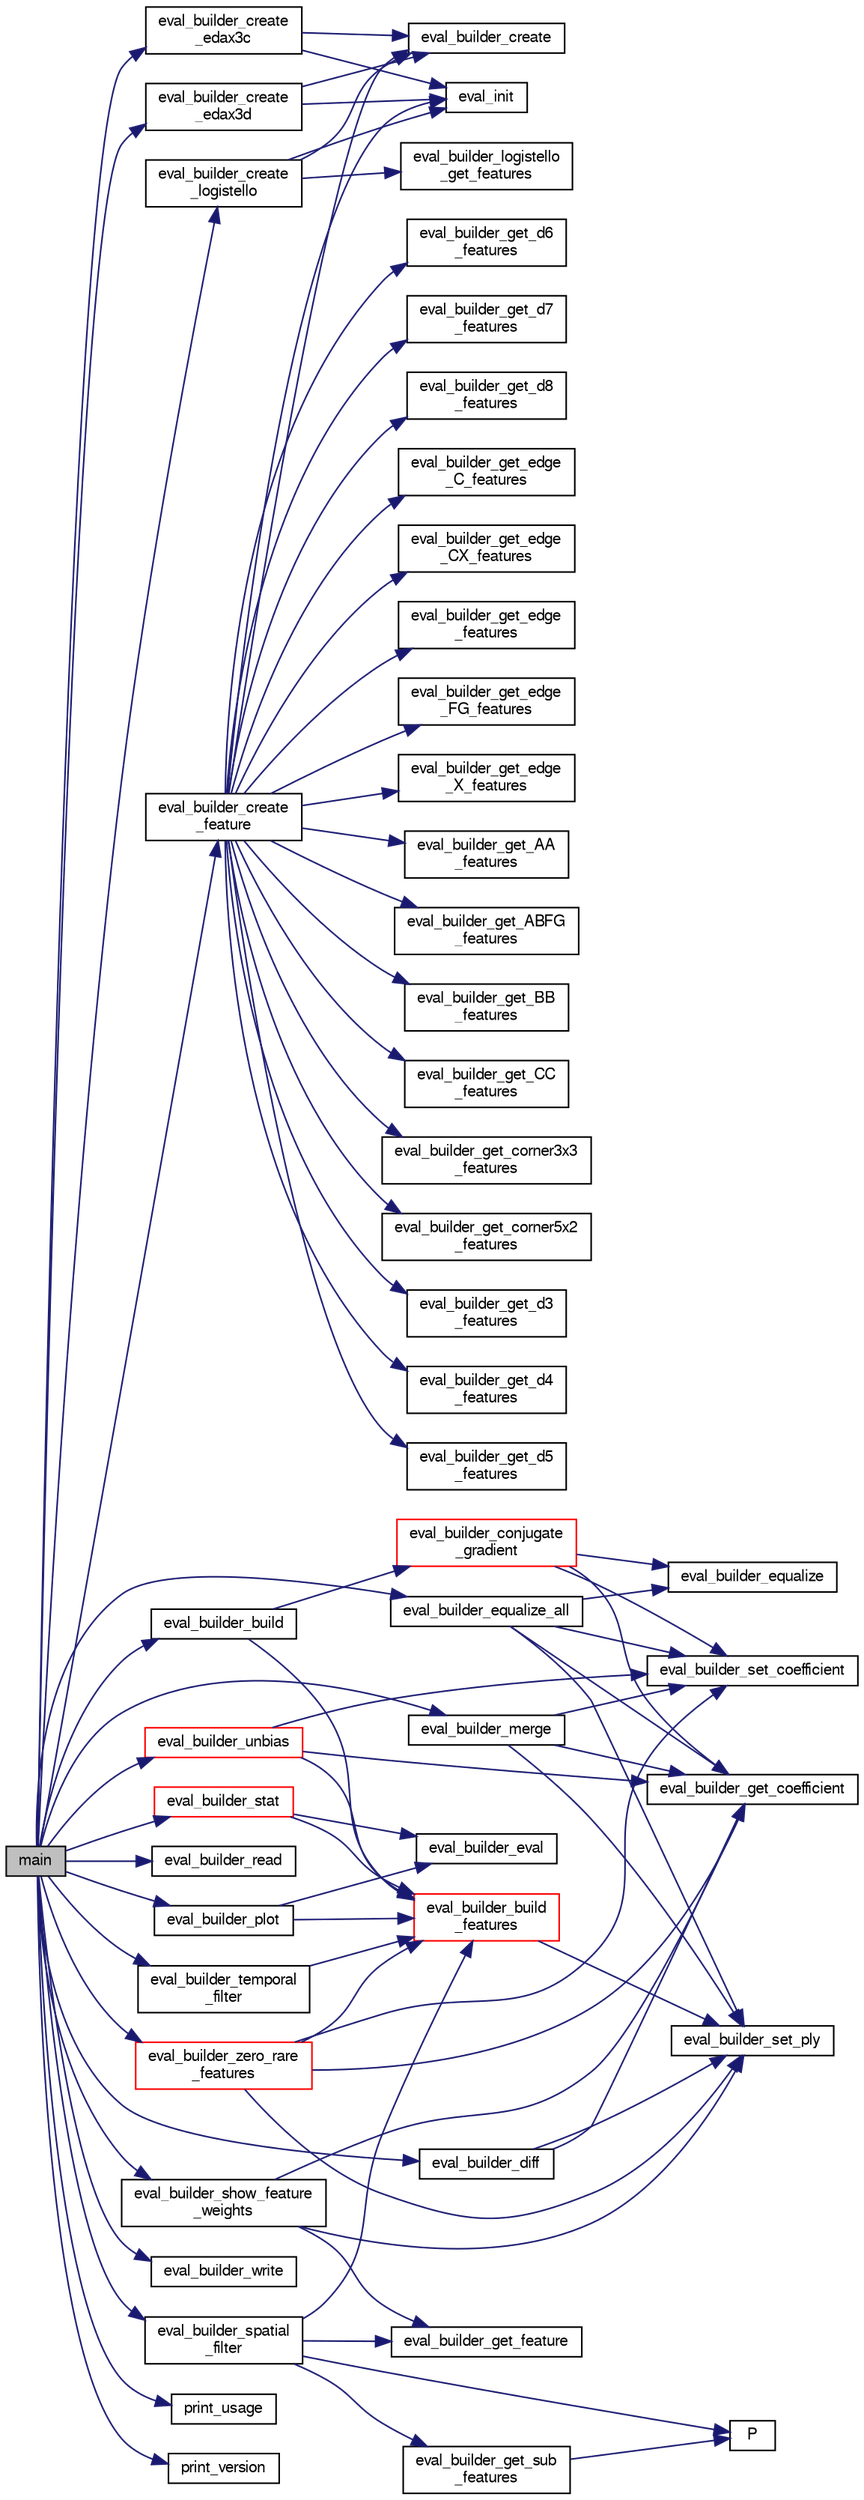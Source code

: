 digraph "main"
{
 // LATEX_PDF_SIZE
  bgcolor="transparent";
  edge [fontname="FreeSans",fontsize="10",labelfontname="FreeSans",labelfontsize="10"];
  node [fontname="FreeSans",fontsize="10",shape=record];
  rankdir="LR";
  Node1 [label="main",height=0.2,width=0.4,color="black", fillcolor="grey75", style="filled", fontcolor="black",tooltip=" "];
  Node1 -> Node2 [color="midnightblue",fontsize="10",style="solid",fontname="FreeSans"];
  Node2 [label="eval_builder_build",height=0.2,width=0.4,color="black",URL="$eval__builder_8c.html#a40ea914a5bd5aad6f7525b22935927a2",tooltip=" "];
  Node2 -> Node3 [color="midnightblue",fontsize="10",style="solid",fontname="FreeSans"];
  Node3 [label="eval_builder_build\l_features",height=0.2,width=0.4,color="red",URL="$eval__builder_8c.html#a79387d3fa0bede6d227365162dd08ef4",tooltip=" "];
  Node3 -> Node8 [color="midnightblue",fontsize="10",style="solid",fontname="FreeSans"];
  Node8 [label="eval_builder_set_ply",height=0.2,width=0.4,color="black",URL="$eval__builder_8c.html#a7488a6c95a500ee40afdb5ebd66ba1ea",tooltip=" "];
  Node2 -> Node23 [color="midnightblue",fontsize="10",style="solid",fontname="FreeSans"];
  Node23 [label="eval_builder_conjugate\l_gradient",height=0.2,width=0.4,color="red",URL="$eval__builder_8c.html#af06bd81f8a882e1be6f6a93fb7ac04ba",tooltip=" "];
  Node23 -> Node24 [color="midnightblue",fontsize="10",style="solid",fontname="FreeSans"];
  Node24 [label="eval_builder_equalize",height=0.2,width=0.4,color="black",URL="$eval__builder_8c.html#a469b7d4256bde7454c5d8a8298e44cc4",tooltip=" "];
  Node23 -> Node27 [color="midnightblue",fontsize="10",style="solid",fontname="FreeSans"];
  Node27 [label="eval_builder_get_coefficient",height=0.2,width=0.4,color="black",URL="$eval__builder_8c.html#a52bdf837f4b1e2512b1917f06d5f6eb5",tooltip=" "];
  Node23 -> Node34 [color="midnightblue",fontsize="10",style="solid",fontname="FreeSans"];
  Node34 [label="eval_builder_set_coefficient",height=0.2,width=0.4,color="black",URL="$eval__builder_8c.html#a18af44af3f70a3c06aa0ba7aacdac8a6",tooltip=" "];
  Node1 -> Node36 [color="midnightblue",fontsize="10",style="solid",fontname="FreeSans"];
  Node36 [label="eval_builder_create\l_edax3c",height=0.2,width=0.4,color="black",URL="$eval__builder_8c.html#aa92c0b901e586f4188cfcf3425333411",tooltip=" "];
  Node36 -> Node37 [color="midnightblue",fontsize="10",style="solid",fontname="FreeSans"];
  Node37 [label="eval_builder_create",height=0.2,width=0.4,color="black",URL="$eval__builder_8c.html#a1bb33c74aa0f5012c29dd905a9d54cd7",tooltip=" "];
  Node36 -> Node38 [color="midnightblue",fontsize="10",style="solid",fontname="FreeSans"];
  Node38 [label="eval_init",height=0.2,width=0.4,color="black",URL="$eval_8c.html#a8eef3217a4129901069390c85e6ff12a",tooltip="Initialize a new evaluation function."];
  Node1 -> Node39 [color="midnightblue",fontsize="10",style="solid",fontname="FreeSans"];
  Node39 [label="eval_builder_create\l_edax3d",height=0.2,width=0.4,color="black",URL="$eval__builder_8c.html#a3c44ac3aa20eed1141fecd10ca11f973",tooltip=" "];
  Node39 -> Node37 [color="midnightblue",fontsize="10",style="solid",fontname="FreeSans"];
  Node39 -> Node38 [color="midnightblue",fontsize="10",style="solid",fontname="FreeSans"];
  Node1 -> Node40 [color="midnightblue",fontsize="10",style="solid",fontname="FreeSans"];
  Node40 [label="eval_builder_create\l_feature",height=0.2,width=0.4,color="black",URL="$eval__builder_8c.html#aa1f10eccc5293c8b5e57d6d93c9066c5",tooltip=" "];
  Node40 -> Node37 [color="midnightblue",fontsize="10",style="solid",fontname="FreeSans"];
  Node40 -> Node41 [color="midnightblue",fontsize="10",style="solid",fontname="FreeSans"];
  Node41 [label="eval_builder_get_AA\l_features",height=0.2,width=0.4,color="black",URL="$eval__builder_8c.html#a27b474bae32575ac861133f8a3e3045f",tooltip=" "];
  Node40 -> Node42 [color="midnightblue",fontsize="10",style="solid",fontname="FreeSans"];
  Node42 [label="eval_builder_get_ABFG\l_features",height=0.2,width=0.4,color="black",URL="$eval__builder_8c.html#ae225209c478fd253019ae9329da067f5",tooltip=" "];
  Node40 -> Node43 [color="midnightblue",fontsize="10",style="solid",fontname="FreeSans"];
  Node43 [label="eval_builder_get_BB\l_features",height=0.2,width=0.4,color="black",URL="$eval__builder_8c.html#a245d53214b2d77a4239a60c643975f2b",tooltip=" "];
  Node40 -> Node44 [color="midnightblue",fontsize="10",style="solid",fontname="FreeSans"];
  Node44 [label="eval_builder_get_CC\l_features",height=0.2,width=0.4,color="black",URL="$eval__builder_8c.html#adfb1355b1bab9f41c927a99a7c5d6cf3",tooltip=" "];
  Node40 -> Node45 [color="midnightblue",fontsize="10",style="solid",fontname="FreeSans"];
  Node45 [label="eval_builder_get_corner3x3\l_features",height=0.2,width=0.4,color="black",URL="$eval__builder_8c.html#a6d0edadd268ed00e44cb28e6723c4d55",tooltip=" "];
  Node40 -> Node46 [color="midnightblue",fontsize="10",style="solid",fontname="FreeSans"];
  Node46 [label="eval_builder_get_corner5x2\l_features",height=0.2,width=0.4,color="black",URL="$eval__builder_8c.html#a1134f89ee3ce10b852a4045fa5d7e7a2",tooltip=" "];
  Node40 -> Node47 [color="midnightblue",fontsize="10",style="solid",fontname="FreeSans"];
  Node47 [label="eval_builder_get_d3\l_features",height=0.2,width=0.4,color="black",URL="$eval__builder_8c.html#a9b691f6d1ca2ab04fd73872b5d8b3cbf",tooltip=" "];
  Node40 -> Node48 [color="midnightblue",fontsize="10",style="solid",fontname="FreeSans"];
  Node48 [label="eval_builder_get_d4\l_features",height=0.2,width=0.4,color="black",URL="$eval__builder_8c.html#aea838d73110f12d784116141242d0bd0",tooltip=" "];
  Node40 -> Node49 [color="midnightblue",fontsize="10",style="solid",fontname="FreeSans"];
  Node49 [label="eval_builder_get_d5\l_features",height=0.2,width=0.4,color="black",URL="$eval__builder_8c.html#abd400b818de2e4ad89c473030afa7f6c",tooltip=" "];
  Node40 -> Node50 [color="midnightblue",fontsize="10",style="solid",fontname="FreeSans"];
  Node50 [label="eval_builder_get_d6\l_features",height=0.2,width=0.4,color="black",URL="$eval__builder_8c.html#a5dea7851198bb3342be74e52ea3f9cf3",tooltip=" "];
  Node40 -> Node51 [color="midnightblue",fontsize="10",style="solid",fontname="FreeSans"];
  Node51 [label="eval_builder_get_d7\l_features",height=0.2,width=0.4,color="black",URL="$eval__builder_8c.html#ab11f589c8d0aba64274fcc745632672e",tooltip=" "];
  Node40 -> Node52 [color="midnightblue",fontsize="10",style="solid",fontname="FreeSans"];
  Node52 [label="eval_builder_get_d8\l_features",height=0.2,width=0.4,color="black",URL="$eval__builder_8c.html#a7716f1442c9efec0db933d2a32ae0979",tooltip=" "];
  Node40 -> Node53 [color="midnightblue",fontsize="10",style="solid",fontname="FreeSans"];
  Node53 [label="eval_builder_get_edge\l_C_features",height=0.2,width=0.4,color="black",URL="$eval__builder_8c.html#a1e037b776c53c8943361c8dcfa0c38d8",tooltip=" "];
  Node40 -> Node54 [color="midnightblue",fontsize="10",style="solid",fontname="FreeSans"];
  Node54 [label="eval_builder_get_edge\l_CX_features",height=0.2,width=0.4,color="black",URL="$eval__builder_8c.html#ad9d860d49c84537ae19b8d9e98f35c9e",tooltip=" "];
  Node40 -> Node55 [color="midnightblue",fontsize="10",style="solid",fontname="FreeSans"];
  Node55 [label="eval_builder_get_edge\l_features",height=0.2,width=0.4,color="black",URL="$eval__builder_8c.html#a6e7afeee92df07235c211948563d6b83",tooltip=" "];
  Node40 -> Node56 [color="midnightblue",fontsize="10",style="solid",fontname="FreeSans"];
  Node56 [label="eval_builder_get_edge\l_FG_features",height=0.2,width=0.4,color="black",URL="$eval__builder_8c.html#afc6d38f56a6485749eb2bda9213ccdee",tooltip=" "];
  Node40 -> Node57 [color="midnightblue",fontsize="10",style="solid",fontname="FreeSans"];
  Node57 [label="eval_builder_get_edge\l_X_features",height=0.2,width=0.4,color="black",URL="$eval__builder_8c.html#a29b53249e099b3f05ca612f47b8c0286",tooltip=" "];
  Node40 -> Node38 [color="midnightblue",fontsize="10",style="solid",fontname="FreeSans"];
  Node1 -> Node58 [color="midnightblue",fontsize="10",style="solid",fontname="FreeSans"];
  Node58 [label="eval_builder_create\l_logistello",height=0.2,width=0.4,color="black",URL="$eval__builder_8c.html#aa91d31c843ebae61b4c345ffb39b4131",tooltip=" "];
  Node58 -> Node37 [color="midnightblue",fontsize="10",style="solid",fontname="FreeSans"];
  Node58 -> Node59 [color="midnightblue",fontsize="10",style="solid",fontname="FreeSans"];
  Node59 [label="eval_builder_logistello\l_get_features",height=0.2,width=0.4,color="black",URL="$eval__builder_8c.html#a63202dd52507997703021de444abc3be",tooltip=" "];
  Node58 -> Node38 [color="midnightblue",fontsize="10",style="solid",fontname="FreeSans"];
  Node1 -> Node60 [color="midnightblue",fontsize="10",style="solid",fontname="FreeSans"];
  Node60 [label="eval_builder_diff",height=0.2,width=0.4,color="black",URL="$eval__builder_8c.html#a6d3ddedfd0a219e378c718d621aec83b",tooltip=" "];
  Node60 -> Node27 [color="midnightblue",fontsize="10",style="solid",fontname="FreeSans"];
  Node60 -> Node8 [color="midnightblue",fontsize="10",style="solid",fontname="FreeSans"];
  Node1 -> Node61 [color="midnightblue",fontsize="10",style="solid",fontname="FreeSans"];
  Node61 [label="eval_builder_equalize_all",height=0.2,width=0.4,color="black",URL="$eval__builder_8c.html#a9dd9754846148c2ec6c651623d9c1e90",tooltip=" "];
  Node61 -> Node24 [color="midnightblue",fontsize="10",style="solid",fontname="FreeSans"];
  Node61 -> Node27 [color="midnightblue",fontsize="10",style="solid",fontname="FreeSans"];
  Node61 -> Node34 [color="midnightblue",fontsize="10",style="solid",fontname="FreeSans"];
  Node61 -> Node8 [color="midnightblue",fontsize="10",style="solid",fontname="FreeSans"];
  Node1 -> Node62 [color="midnightblue",fontsize="10",style="solid",fontname="FreeSans"];
  Node62 [label="eval_builder_merge",height=0.2,width=0.4,color="black",URL="$eval__builder_8c.html#a54ad7efd08ebd5690bcb45743c60b306",tooltip=" "];
  Node62 -> Node27 [color="midnightblue",fontsize="10",style="solid",fontname="FreeSans"];
  Node62 -> Node34 [color="midnightblue",fontsize="10",style="solid",fontname="FreeSans"];
  Node62 -> Node8 [color="midnightblue",fontsize="10",style="solid",fontname="FreeSans"];
  Node1 -> Node63 [color="midnightblue",fontsize="10",style="solid",fontname="FreeSans"];
  Node63 [label="eval_builder_plot",height=0.2,width=0.4,color="black",URL="$eval__builder_8c.html#a5520d2a68d1a52cd8d53058e0e83c7b2",tooltip=" "];
  Node63 -> Node3 [color="midnightblue",fontsize="10",style="solid",fontname="FreeSans"];
  Node63 -> Node64 [color="midnightblue",fontsize="10",style="solid",fontname="FreeSans"];
  Node64 [label="eval_builder_eval",height=0.2,width=0.4,color="black",URL="$eval__builder_8c.html#a263976e6cc52cd445168f164b7967c9f",tooltip=" "];
  Node1 -> Node65 [color="midnightblue",fontsize="10",style="solid",fontname="FreeSans"];
  Node65 [label="eval_builder_read",height=0.2,width=0.4,color="black",URL="$eval__builder_8c.html#adc21008b3c195c87d4e84ae17822a855",tooltip=" "];
  Node1 -> Node66 [color="midnightblue",fontsize="10",style="solid",fontname="FreeSans"];
  Node66 [label="eval_builder_show_feature\l_weights",height=0.2,width=0.4,color="black",URL="$eval__builder_8c.html#a009e527ebf0954c77b6895d2667175e8",tooltip=" "];
  Node66 -> Node27 [color="midnightblue",fontsize="10",style="solid",fontname="FreeSans"];
  Node66 -> Node67 [color="midnightblue",fontsize="10",style="solid",fontname="FreeSans"];
  Node67 [label="eval_builder_get_feature",height=0.2,width=0.4,color="black",URL="$eval__builder_8c.html#a0a5eedbbaa4bea8d57c358418e66a807",tooltip=" "];
  Node66 -> Node8 [color="midnightblue",fontsize="10",style="solid",fontname="FreeSans"];
  Node1 -> Node68 [color="midnightblue",fontsize="10",style="solid",fontname="FreeSans"];
  Node68 [label="eval_builder_spatial\l_filter",height=0.2,width=0.4,color="black",URL="$eval__builder_8c.html#aa88f285ca2e28cf0ad595d06735b7b36",tooltip=" "];
  Node68 -> Node3 [color="midnightblue",fontsize="10",style="solid",fontname="FreeSans"];
  Node68 -> Node67 [color="midnightblue",fontsize="10",style="solid",fontname="FreeSans"];
  Node68 -> Node69 [color="midnightblue",fontsize="10",style="solid",fontname="FreeSans"];
  Node69 [label="eval_builder_get_sub\l_features",height=0.2,width=0.4,color="black",URL="$eval__builder_8c.html#adc1818951b2ecb7779bc60c19b51dd30",tooltip=" "];
  Node69 -> Node7 [color="midnightblue",fontsize="10",style="solid",fontname="FreeSans"];
  Node7 [label="P",height=0.2,width=0.4,color="black",URL="$generate__flip_8c.html#a11481f01e169aee1117c83a352c22222",tooltip=" "];
  Node68 -> Node7 [color="midnightblue",fontsize="10",style="solid",fontname="FreeSans"];
  Node1 -> Node70 [color="midnightblue",fontsize="10",style="solid",fontname="FreeSans"];
  Node70 [label="eval_builder_stat",height=0.2,width=0.4,color="red",URL="$eval__builder_8c.html#a744e07a37df9d202ef37ec5cacbba3f2",tooltip=" "];
  Node70 -> Node3 [color="midnightblue",fontsize="10",style="solid",fontname="FreeSans"];
  Node70 -> Node64 [color="midnightblue",fontsize="10",style="solid",fontname="FreeSans"];
  Node1 -> Node73 [color="midnightblue",fontsize="10",style="solid",fontname="FreeSans"];
  Node73 [label="eval_builder_temporal\l_filter",height=0.2,width=0.4,color="black",URL="$eval__builder_8c.html#a889ee93dfe419005c76c172ff1145714",tooltip=" "];
  Node73 -> Node3 [color="midnightblue",fontsize="10",style="solid",fontname="FreeSans"];
  Node1 -> Node74 [color="midnightblue",fontsize="10",style="solid",fontname="FreeSans"];
  Node74 [label="eval_builder_unbias",height=0.2,width=0.4,color="red",URL="$eval__builder_8c.html#a1fcf737dfac30b60d8a859f434e8bfdd",tooltip=" "];
  Node74 -> Node3 [color="midnightblue",fontsize="10",style="solid",fontname="FreeSans"];
  Node74 -> Node27 [color="midnightblue",fontsize="10",style="solid",fontname="FreeSans"];
  Node74 -> Node34 [color="midnightblue",fontsize="10",style="solid",fontname="FreeSans"];
  Node1 -> Node75 [color="midnightblue",fontsize="10",style="solid",fontname="FreeSans"];
  Node75 [label="eval_builder_write",height=0.2,width=0.4,color="black",URL="$eval__builder_8c.html#a3e6cbb355c7e10d9a2e66809ac1abbfb",tooltip=" "];
  Node1 -> Node76 [color="midnightblue",fontsize="10",style="solid",fontname="FreeSans"];
  Node76 [label="eval_builder_zero_rare\l_features",height=0.2,width=0.4,color="red",URL="$eval__builder_8c.html#a4fd5f207beead7bfe380bbd9e5a13a3c",tooltip=" "];
  Node76 -> Node3 [color="midnightblue",fontsize="10",style="solid",fontname="FreeSans"];
  Node76 -> Node27 [color="midnightblue",fontsize="10",style="solid",fontname="FreeSans"];
  Node76 -> Node34 [color="midnightblue",fontsize="10",style="solid",fontname="FreeSans"];
  Node76 -> Node8 [color="midnightblue",fontsize="10",style="solid",fontname="FreeSans"];
  Node1 -> Node77 [color="midnightblue",fontsize="10",style="solid",fontname="FreeSans"];
  Node77 [label="print_usage",height=0.2,width=0.4,color="black",URL="$eval__builder_8c.html#aa1187b70998f73cdb598833d6afaa30a",tooltip=" "];
  Node1 -> Node78 [color="midnightblue",fontsize="10",style="solid",fontname="FreeSans"];
  Node78 [label="print_version",height=0.2,width=0.4,color="black",URL="$eval__builder_8c.html#ac6230d495fc909bb61195c45f703d492",tooltip=" "];
}
